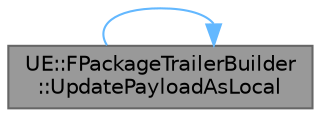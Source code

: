 digraph "UE::FPackageTrailerBuilder::UpdatePayloadAsLocal"
{
 // INTERACTIVE_SVG=YES
 // LATEX_PDF_SIZE
  bgcolor="transparent";
  edge [fontname=Helvetica,fontsize=10,labelfontname=Helvetica,labelfontsize=10];
  node [fontname=Helvetica,fontsize=10,shape=box,height=0.2,width=0.4];
  rankdir="LR";
  Node1 [id="Node000001",label="UE::FPackageTrailerBuilder\l::UpdatePayloadAsLocal",height=0.2,width=0.4,color="gray40", fillcolor="grey60", style="filled", fontcolor="black",tooltip="Allows the caller to replace a payload in the builder that is already marked as virtualized and repla..."];
  Node1 -> Node1 [id="edge1_Node000001_Node000001",color="steelblue1",style="solid",tooltip=" "];
}
